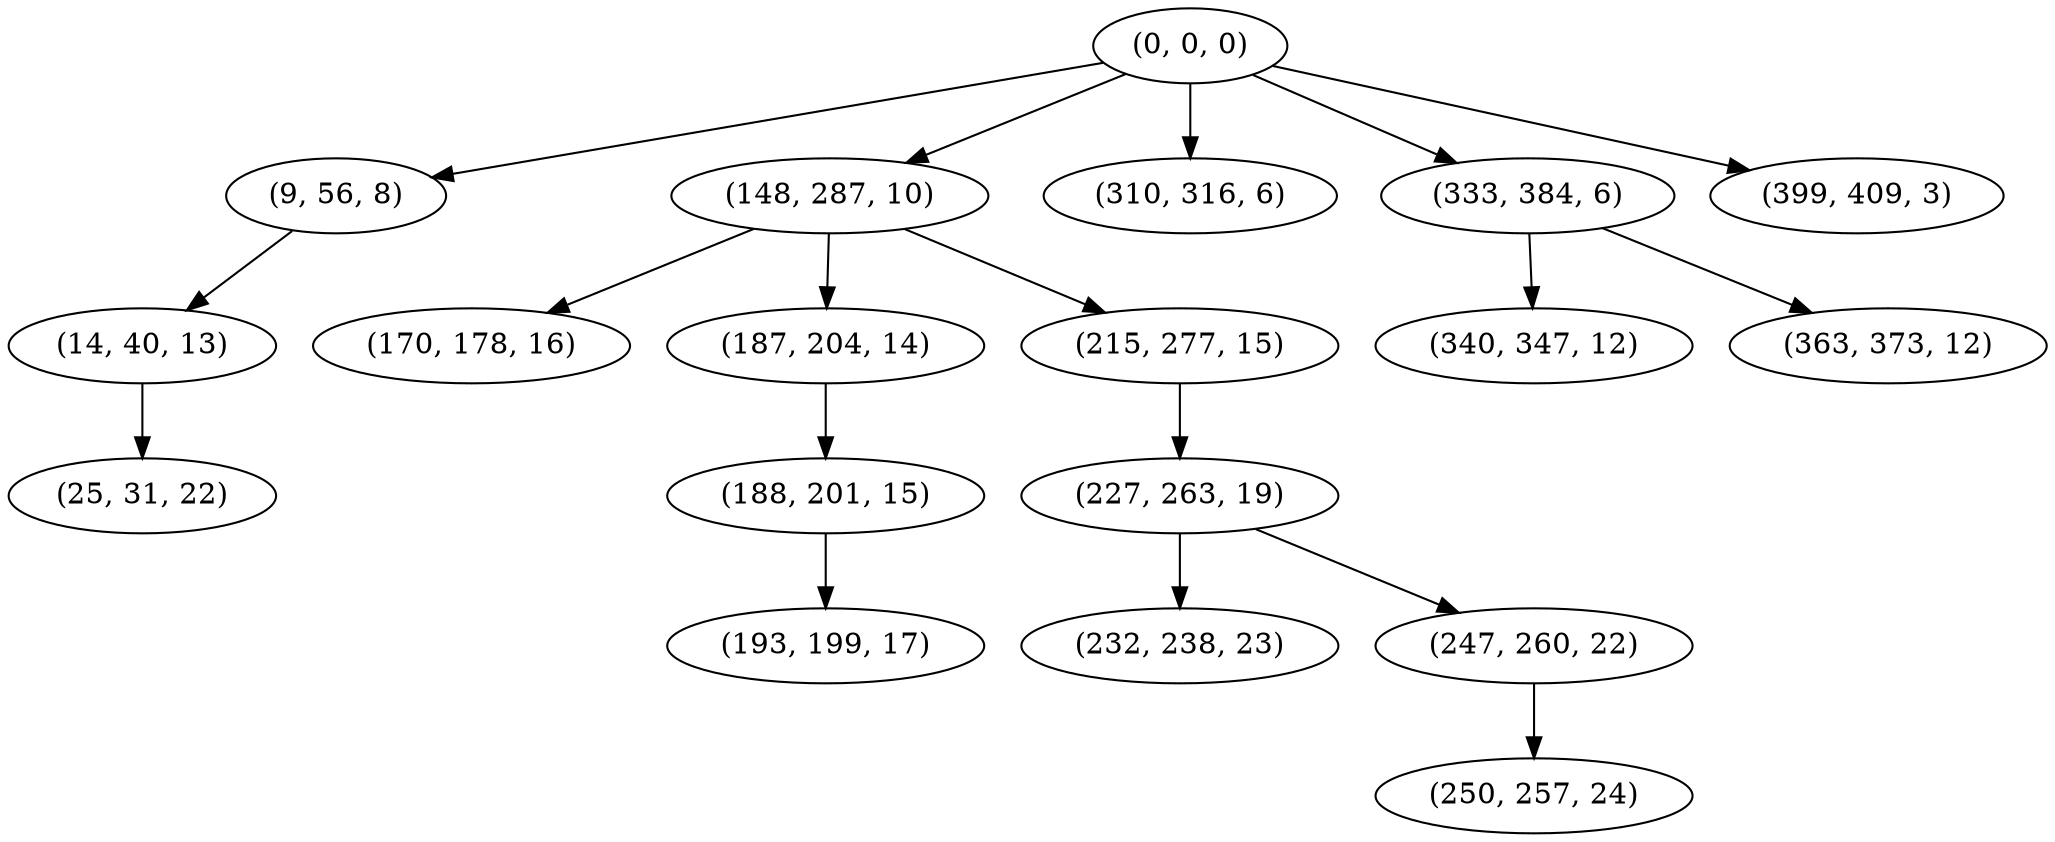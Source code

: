 digraph tree {
    "(0, 0, 0)";
    "(9, 56, 8)";
    "(14, 40, 13)";
    "(25, 31, 22)";
    "(148, 287, 10)";
    "(170, 178, 16)";
    "(187, 204, 14)";
    "(188, 201, 15)";
    "(193, 199, 17)";
    "(215, 277, 15)";
    "(227, 263, 19)";
    "(232, 238, 23)";
    "(247, 260, 22)";
    "(250, 257, 24)";
    "(310, 316, 6)";
    "(333, 384, 6)";
    "(340, 347, 12)";
    "(363, 373, 12)";
    "(399, 409, 3)";
    "(0, 0, 0)" -> "(9, 56, 8)";
    "(0, 0, 0)" -> "(148, 287, 10)";
    "(0, 0, 0)" -> "(310, 316, 6)";
    "(0, 0, 0)" -> "(333, 384, 6)";
    "(0, 0, 0)" -> "(399, 409, 3)";
    "(9, 56, 8)" -> "(14, 40, 13)";
    "(14, 40, 13)" -> "(25, 31, 22)";
    "(148, 287, 10)" -> "(170, 178, 16)";
    "(148, 287, 10)" -> "(187, 204, 14)";
    "(148, 287, 10)" -> "(215, 277, 15)";
    "(187, 204, 14)" -> "(188, 201, 15)";
    "(188, 201, 15)" -> "(193, 199, 17)";
    "(215, 277, 15)" -> "(227, 263, 19)";
    "(227, 263, 19)" -> "(232, 238, 23)";
    "(227, 263, 19)" -> "(247, 260, 22)";
    "(247, 260, 22)" -> "(250, 257, 24)";
    "(333, 384, 6)" -> "(340, 347, 12)";
    "(333, 384, 6)" -> "(363, 373, 12)";
}
